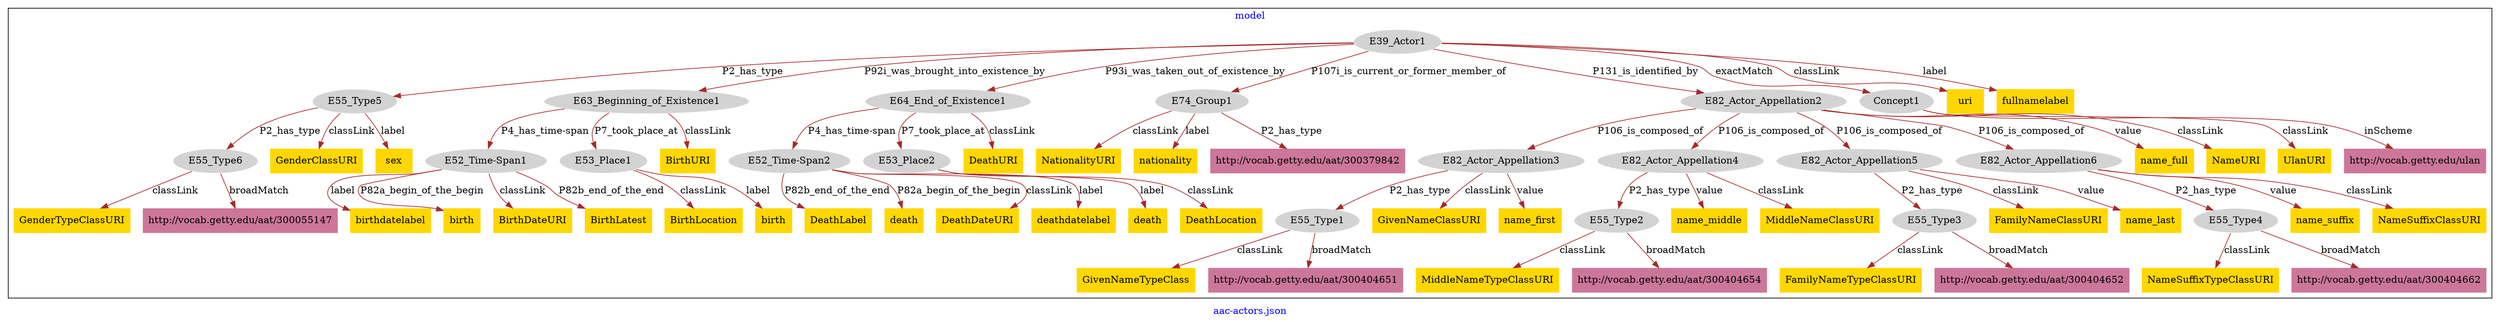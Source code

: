 digraph n0 {
fontcolor="blue"
remincross="true"
label="aac-actors.json"
subgraph cluster {
label="model"
n2[style="filled",color="white",fillcolor="lightgray",label="E39_Actor1"];
n3[style="filled",color="white",fillcolor="lightgray",label="E55_Type5"];
n4[style="filled",color="white",fillcolor="lightgray",label="E63_Beginning_of_Existence1"];
n5[style="filled",color="white",fillcolor="lightgray",label="E64_End_of_Existence1"];
n6[style="filled",color="white",fillcolor="lightgray",label="E74_Group1"];
n7[style="filled",color="white",fillcolor="lightgray",label="E82_Actor_Appellation2"];
n8[style="filled",color="white",fillcolor="lightgray",label="Concept1"];
n9[style="filled",color="white",fillcolor="lightgray",label="E55_Type6"];
n10[style="filled",color="white",fillcolor="lightgray",label="E52_Time-Span1"];
n11[style="filled",color="white",fillcolor="lightgray",label="E53_Place1"];
n12[style="filled",color="white",fillcolor="lightgray",label="E52_Time-Span2"];
n13[style="filled",color="white",fillcolor="lightgray",label="E53_Place2"];
n14[style="filled",color="white",fillcolor="lightgray",label="E82_Actor_Appellation3"];
n15[style="filled",color="white",fillcolor="lightgray",label="E82_Actor_Appellation4"];
n16[style="filled",color="white",fillcolor="lightgray",label="E82_Actor_Appellation5"];
n17[style="filled",color="white",fillcolor="lightgray",label="E82_Actor_Appellation6"];
n18[style="filled",color="white",fillcolor="lightgray",label="E55_Type1"];
n19[style="filled",color="white",fillcolor="lightgray",label="E55_Type2"];
n20[style="filled",color="white",fillcolor="lightgray",label="E55_Type3"];
n21[style="filled",color="white",fillcolor="lightgray",label="E55_Type4"];
n22[shape="plaintext",style="filled",fillcolor="gold",label="FamilyNameClassURI"];
n23[shape="plaintext",style="filled",fillcolor="gold",label="NameSuffixTypeClassURI"];
n24[shape="plaintext",style="filled",fillcolor="gold",label="DeathLabel"];
n25[shape="plaintext",style="filled",fillcolor="gold",label="birthdatelabel"];
n26[shape="plaintext",style="filled",fillcolor="gold",label="BirthURI"];
n27[shape="plaintext",style="filled",fillcolor="gold",label="DeathURI"];
n28[shape="plaintext",style="filled",fillcolor="gold",label="GenderTypeClassURI"];
n29[shape="plaintext",style="filled",fillcolor="gold",label="death"];
n30[shape="plaintext",style="filled",fillcolor="gold",label="birth"];
n31[shape="plaintext",style="filled",fillcolor="gold",label="name_suffix"];
n32[shape="plaintext",style="filled",fillcolor="gold",label="uri"];
n33[shape="plaintext",style="filled",fillcolor="gold",label="MiddleNameTypeClassURI"];
n34[shape="plaintext",style="filled",fillcolor="gold",label="name_last"];
n35[shape="plaintext",style="filled",fillcolor="gold",label="FamilyNameTypeClassURI"];
n36[shape="plaintext",style="filled",fillcolor="gold",label="BirthDateURI"];
n37[shape="plaintext",style="filled",fillcolor="gold",label="DeathDateURI"];
n38[shape="plaintext",style="filled",fillcolor="gold",label="NationalityURI"];
n39[shape="plaintext",style="filled",fillcolor="gold",label="BirthLocation"];
n40[shape="plaintext",style="filled",fillcolor="gold",label="GenderClassURI"];
n41[shape="plaintext",style="filled",fillcolor="gold",label="BirthLatest"];
n42[shape="plaintext",style="filled",fillcolor="gold",label="NameSuffixClassURI"];
n43[shape="plaintext",style="filled",fillcolor="gold",label="GivenNameClassURI"];
n44[shape="plaintext",style="filled",fillcolor="gold",label="deathdatelabel"];
n45[shape="plaintext",style="filled",fillcolor="gold",label="name_middle"];
n46[shape="plaintext",style="filled",fillcolor="gold",label="death"];
n47[shape="plaintext",style="filled",fillcolor="gold",label="name_full"];
n48[shape="plaintext",style="filled",fillcolor="gold",label="sex"];
n49[shape="plaintext",style="filled",fillcolor="gold",label="name_first"];
n50[shape="plaintext",style="filled",fillcolor="gold",label="nationality"];
n51[shape="plaintext",style="filled",fillcolor="gold",label="fullnamelabel"];
n52[shape="plaintext",style="filled",fillcolor="gold",label="birth"];
n53[shape="plaintext",style="filled",fillcolor="gold",label="MiddleNameClassURI"];
n54[shape="plaintext",style="filled",fillcolor="gold",label="NameURI"];
n55[shape="plaintext",style="filled",fillcolor="gold",label="DeathLocation"];
n56[shape="plaintext",style="filled",fillcolor="gold",label="UlanURI"];
n57[shape="plaintext",style="filled",fillcolor="gold",label="GivenNameTypeClass"];
n58[shape="plaintext",style="filled",fillcolor="#CC7799",label="http://vocab.getty.edu/aat/300404654"];
n59[shape="plaintext",style="filled",fillcolor="#CC7799",label="http://vocab.getty.edu/aat/300379842"];
n60[shape="plaintext",style="filled",fillcolor="#CC7799",label="http://vocab.getty.edu/aat/300404652"];
n61[shape="plaintext",style="filled",fillcolor="#CC7799",label="http://vocab.getty.edu/aat/300055147"];
n62[shape="plaintext",style="filled",fillcolor="#CC7799",label="http://vocab.getty.edu/aat/300404651"];
n63[shape="plaintext",style="filled",fillcolor="#CC7799",label="http://vocab.getty.edu/ulan"];
n64[shape="plaintext",style="filled",fillcolor="#CC7799",label="http://vocab.getty.edu/aat/300404662"];
}
n2 -> n3[color="brown",fontcolor="black",label="P2_has_type"]
n2 -> n4[color="brown",fontcolor="black",label="P92i_was_brought_into_existence_by"]
n2 -> n5[color="brown",fontcolor="black",label="P93i_was_taken_out_of_existence_by"]
n2 -> n6[color="brown",fontcolor="black",label="P107i_is_current_or_former_member_of"]
n2 -> n7[color="brown",fontcolor="black",label="P131_is_identified_by"]
n2 -> n8[color="brown",fontcolor="black",label="exactMatch"]
n3 -> n9[color="brown",fontcolor="black",label="P2_has_type"]
n4 -> n10[color="brown",fontcolor="black",label="P4_has_time-span"]
n4 -> n11[color="brown",fontcolor="black",label="P7_took_place_at"]
n5 -> n12[color="brown",fontcolor="black",label="P4_has_time-span"]
n5 -> n13[color="brown",fontcolor="black",label="P7_took_place_at"]
n7 -> n14[color="brown",fontcolor="black",label="P106_is_composed_of"]
n7 -> n15[color="brown",fontcolor="black",label="P106_is_composed_of"]
n7 -> n16[color="brown",fontcolor="black",label="P106_is_composed_of"]
n7 -> n17[color="brown",fontcolor="black",label="P106_is_composed_of"]
n14 -> n18[color="brown",fontcolor="black",label="P2_has_type"]
n15 -> n19[color="brown",fontcolor="black",label="P2_has_type"]
n16 -> n20[color="brown",fontcolor="black",label="P2_has_type"]
n17 -> n21[color="brown",fontcolor="black",label="P2_has_type"]
n16 -> n22[color="brown",fontcolor="black",label="classLink"]
n21 -> n23[color="brown",fontcolor="black",label="classLink"]
n12 -> n24[color="brown",fontcolor="black",label="P82b_end_of_the_end"]
n10 -> n25[color="brown",fontcolor="black",label="label"]
n4 -> n26[color="brown",fontcolor="black",label="classLink"]
n5 -> n27[color="brown",fontcolor="black",label="classLink"]
n9 -> n28[color="brown",fontcolor="black",label="classLink"]
n12 -> n29[color="brown",fontcolor="black",label="P82a_begin_of_the_begin"]
n10 -> n30[color="brown",fontcolor="black",label="P82a_begin_of_the_begin"]
n17 -> n31[color="brown",fontcolor="black",label="value"]
n2 -> n32[color="brown",fontcolor="black",label="classLink"]
n19 -> n33[color="brown",fontcolor="black",label="classLink"]
n16 -> n34[color="brown",fontcolor="black",label="value"]
n20 -> n35[color="brown",fontcolor="black",label="classLink"]
n10 -> n36[color="brown",fontcolor="black",label="classLink"]
n12 -> n37[color="brown",fontcolor="black",label="classLink"]
n6 -> n38[color="brown",fontcolor="black",label="classLink"]
n11 -> n39[color="brown",fontcolor="black",label="classLink"]
n3 -> n40[color="brown",fontcolor="black",label="classLink"]
n10 -> n41[color="brown",fontcolor="black",label="P82b_end_of_the_end"]
n17 -> n42[color="brown",fontcolor="black",label="classLink"]
n14 -> n43[color="brown",fontcolor="black",label="classLink"]
n12 -> n44[color="brown",fontcolor="black",label="label"]
n15 -> n45[color="brown",fontcolor="black",label="value"]
n13 -> n46[color="brown",fontcolor="black",label="label"]
n7 -> n47[color="brown",fontcolor="black",label="value"]
n3 -> n48[color="brown",fontcolor="black",label="label"]
n14 -> n49[color="brown",fontcolor="black",label="value"]
n6 -> n50[color="brown",fontcolor="black",label="label"]
n2 -> n51[color="brown",fontcolor="black",label="label"]
n11 -> n52[color="brown",fontcolor="black",label="label"]
n15 -> n53[color="brown",fontcolor="black",label="classLink"]
n7 -> n54[color="brown",fontcolor="black",label="classLink"]
n13 -> n55[color="brown",fontcolor="black",label="classLink"]
n8 -> n56[color="brown",fontcolor="black",label="classLink"]
n18 -> n57[color="brown",fontcolor="black",label="classLink"]
n19 -> n58[color="brown",fontcolor="black",label="broadMatch"]
n6 -> n59[color="brown",fontcolor="black",label="P2_has_type"]
n20 -> n60[color="brown",fontcolor="black",label="broadMatch"]
n9 -> n61[color="brown",fontcolor="black",label="broadMatch"]
n18 -> n62[color="brown",fontcolor="black",label="broadMatch"]
n8 -> n63[color="brown",fontcolor="black",label="inScheme"]
n21 -> n64[color="brown",fontcolor="black",label="broadMatch"]
}

